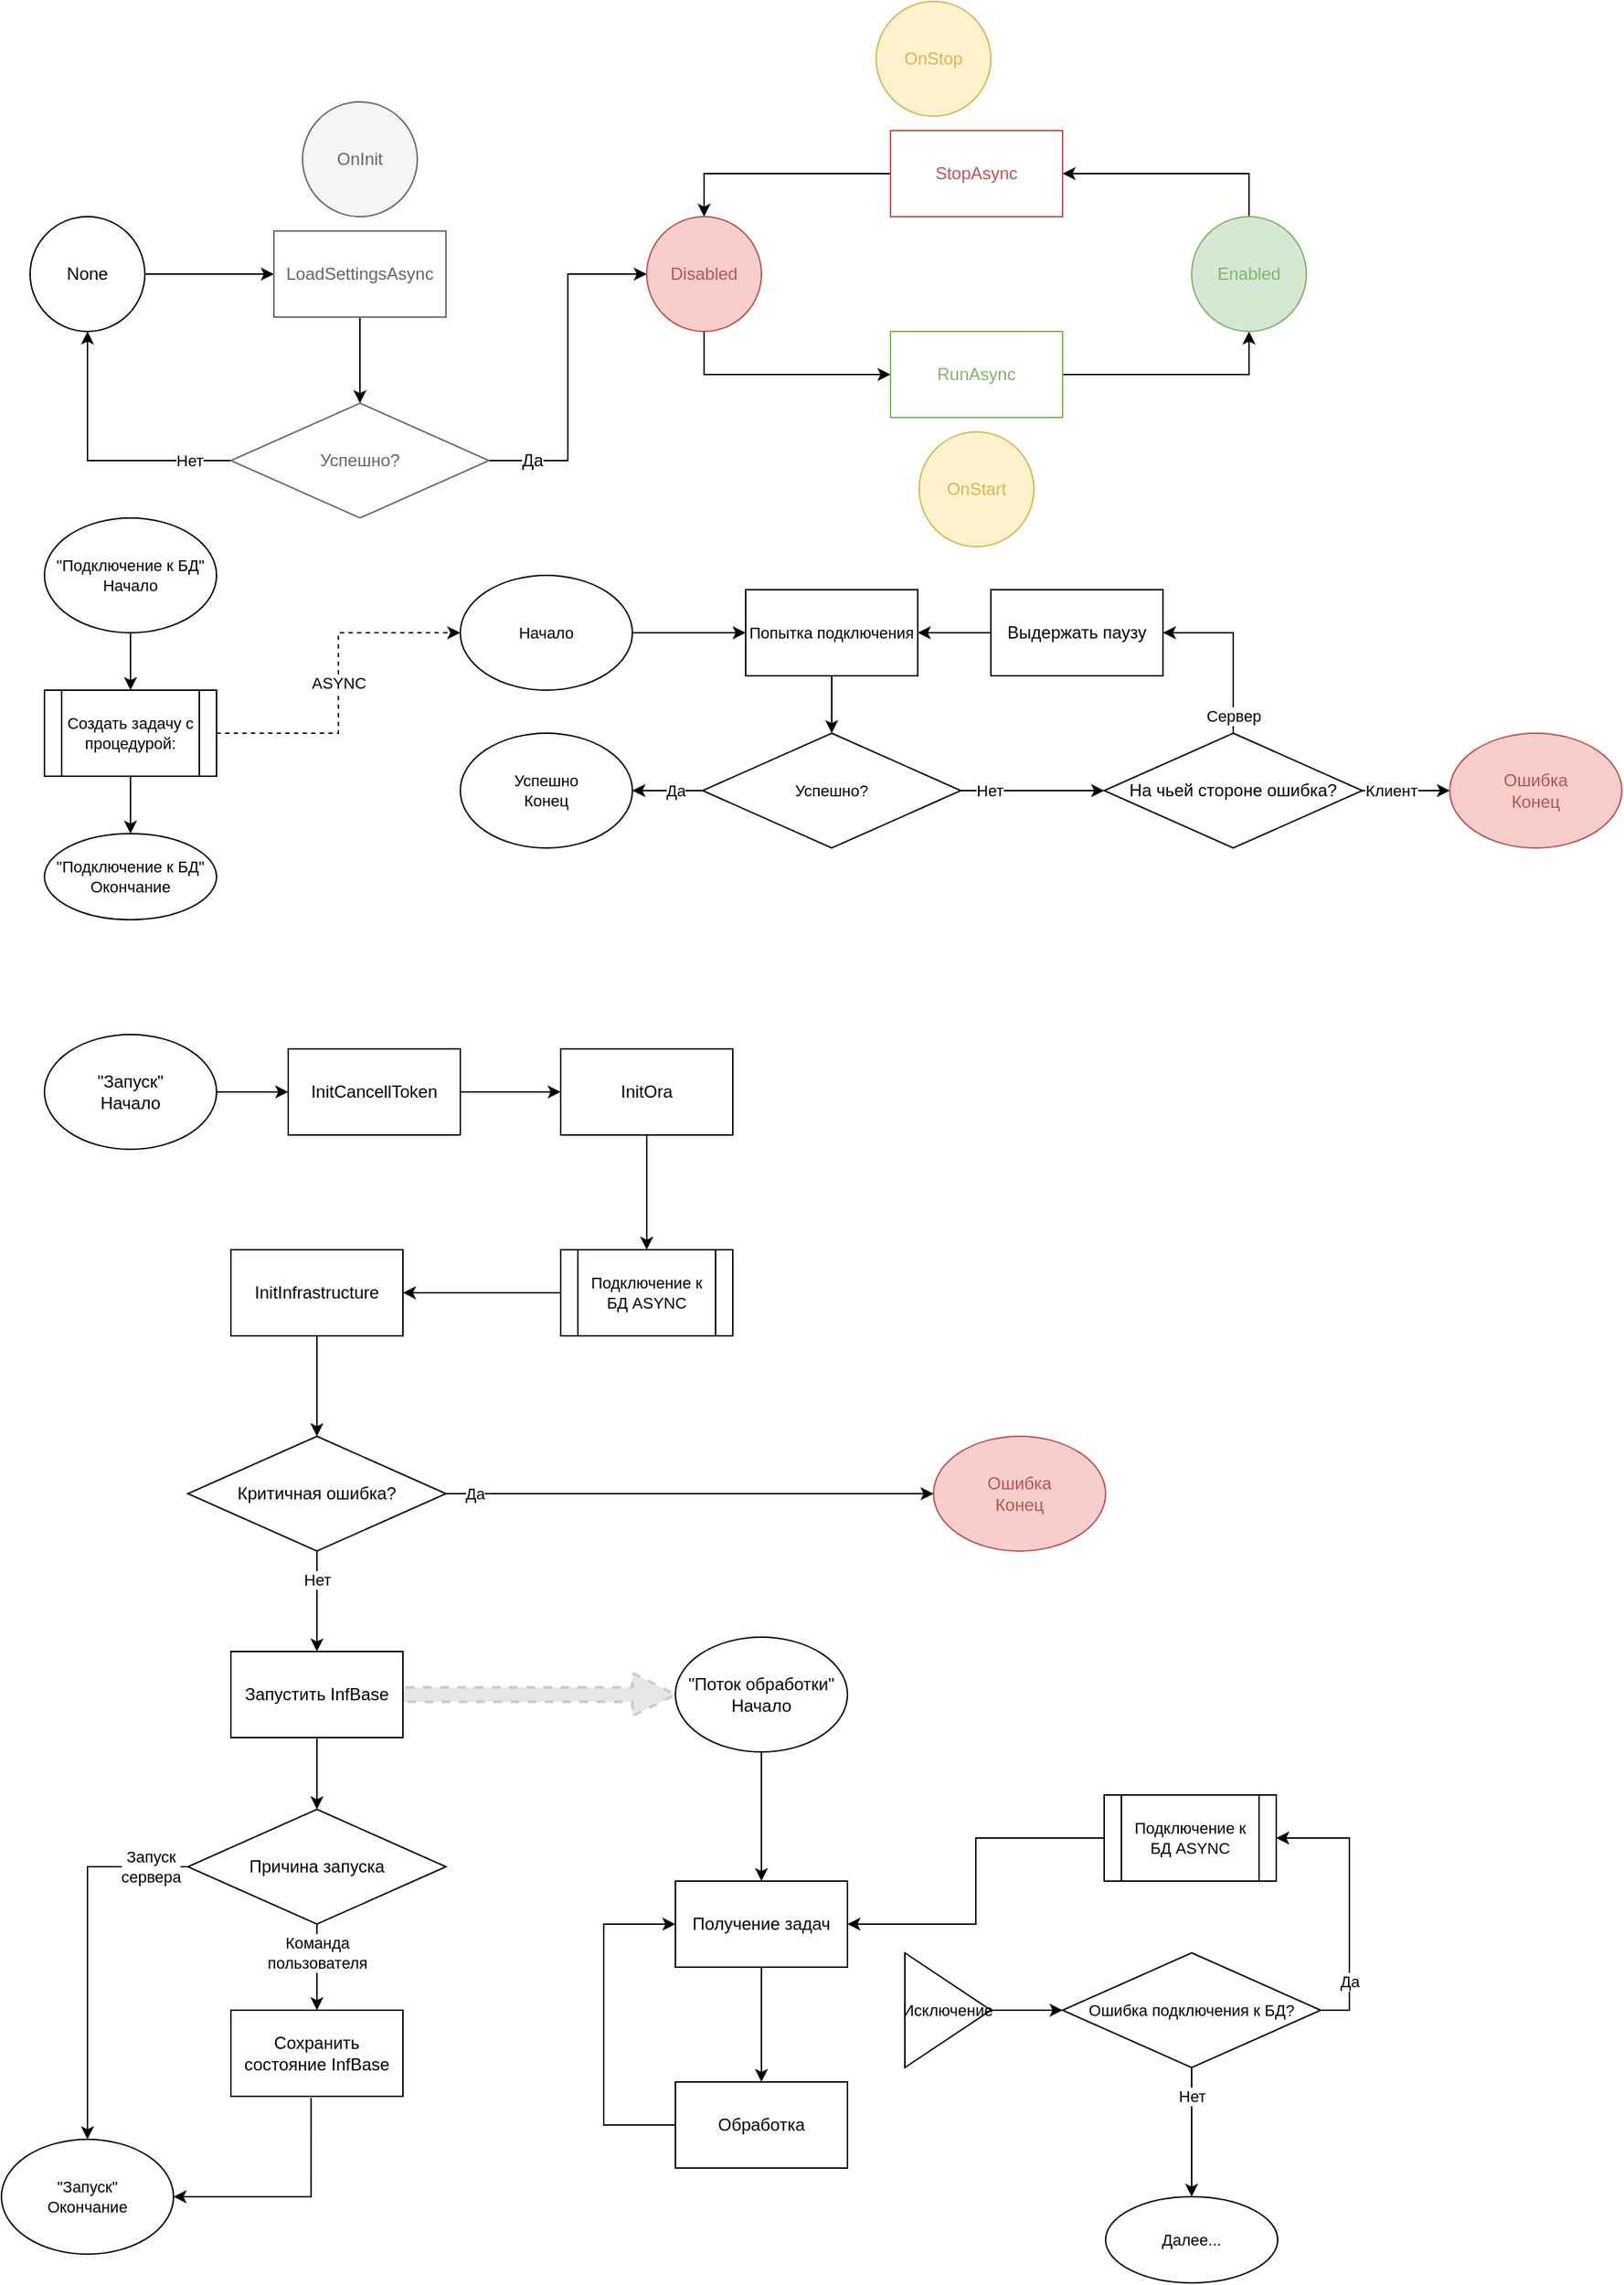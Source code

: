 <mxfile version="20.4.1" type="github">
  <diagram id="-kKotpdd64dqmNGhhJiw" name="Страница 1">
    <mxGraphModel dx="1673" dy="987" grid="1" gridSize="10" guides="1" tooltips="1" connect="1" arrows="1" fold="1" page="1" pageScale="1" pageWidth="1169" pageHeight="1654" math="0" shadow="0">
      <root>
        <mxCell id="0" />
        <mxCell id="1" parent="0" />
        <mxCell id="YBYCJPzU8zMPJ0krrIQY-21" value="" style="edgeStyle=orthogonalEdgeStyle;rounded=0;orthogonalLoop=1;jettySize=auto;html=1;" parent="1" source="YBYCJPzU8zMPJ0krrIQY-22" target="YBYCJPzU8zMPJ0krrIQY-24" edge="1">
          <mxGeometry relative="1" as="geometry" />
        </mxCell>
        <mxCell id="YBYCJPzU8zMPJ0krrIQY-22" value="None" style="ellipse;whiteSpace=wrap;html=1;aspect=fixed;sketch=0;shadow=0;" parent="1" vertex="1">
          <mxGeometry x="30" y="150" width="80" height="80" as="geometry" />
        </mxCell>
        <mxCell id="YBYCJPzU8zMPJ0krrIQY-23" value="" style="edgeStyle=orthogonalEdgeStyle;rounded=0;orthogonalLoop=1;jettySize=auto;html=1;fontFamily=Helvetica;fontSize=12;fontColor=#000000;" parent="1" source="YBYCJPzU8zMPJ0krrIQY-24" target="YBYCJPzU8zMPJ0krrIQY-38" edge="1">
          <mxGeometry relative="1" as="geometry" />
        </mxCell>
        <mxCell id="1D7STUNtmu0oUD-SzOYo-47" value="" style="edgeStyle=orthogonalEdgeStyle;shape=connector;rounded=0;orthogonalLoop=1;jettySize=auto;html=1;labelBackgroundColor=default;strokeColor=default;fontFamily=Helvetica;fontSize=11;fontColor=#000000;endArrow=classic;entryX=0;entryY=0.5;entryDx=0;entryDy=0;exitX=0.5;exitY=1;exitDx=0;exitDy=0;" edge="1" parent="1" source="YBYCJPzU8zMPJ0krrIQY-26" target="YBYCJPzU8zMPJ0krrIQY-29">
          <mxGeometry relative="1" as="geometry">
            <mxPoint x="500" y="310" as="targetPoint" />
          </mxGeometry>
        </mxCell>
        <mxCell id="YBYCJPzU8zMPJ0krrIQY-26" value="Disabled" style="ellipse;whiteSpace=wrap;html=1;aspect=fixed;fillColor=#f8cecc;strokeColor=#b85450;fontColor=#B85450;" parent="1" vertex="1">
          <mxGeometry x="460" y="150" width="80" height="80" as="geometry" />
        </mxCell>
        <mxCell id="YBYCJPzU8zMPJ0krrIQY-27" value="OnInit" style="ellipse;whiteSpace=wrap;html=1;aspect=fixed;fillColor=#f5f5f5;fontColor=#666666;strokeColor=#666666;" parent="1" vertex="1">
          <mxGeometry x="220" y="70" width="80" height="80" as="geometry" />
        </mxCell>
        <mxCell id="1D7STUNtmu0oUD-SzOYo-48" value="" style="edgeStyle=orthogonalEdgeStyle;shape=connector;rounded=0;orthogonalLoop=1;jettySize=auto;html=1;labelBackgroundColor=default;strokeColor=default;fontFamily=Helvetica;fontSize=11;fontColor=#000000;endArrow=classic;entryX=0.5;entryY=1;entryDx=0;entryDy=0;" edge="1" parent="1" source="YBYCJPzU8zMPJ0krrIQY-29" target="YBYCJPzU8zMPJ0krrIQY-32">
          <mxGeometry relative="1" as="geometry" />
        </mxCell>
        <mxCell id="YBYCJPzU8zMPJ0krrIQY-29" value="RunAsync" style="whiteSpace=wrap;html=1;fontColor=#82B366;strokeColor=#82B366;" parent="1" vertex="1">
          <mxGeometry x="630" y="230" width="120" height="60" as="geometry" />
        </mxCell>
        <mxCell id="YBYCJPzU8zMPJ0krrIQY-30" value="OnStart" style="ellipse;whiteSpace=wrap;html=1;aspect=fixed;fillColor=#fff2cc;strokeColor=#d6b656;fontColor=#D6B656;" parent="1" vertex="1">
          <mxGeometry x="650" y="300" width="80" height="80" as="geometry" />
        </mxCell>
        <mxCell id="1D7STUNtmu0oUD-SzOYo-49" value="" style="edgeStyle=orthogonalEdgeStyle;shape=connector;rounded=0;orthogonalLoop=1;jettySize=auto;html=1;labelBackgroundColor=default;strokeColor=default;fontFamily=Helvetica;fontSize=11;fontColor=#000000;endArrow=classic;entryX=1;entryY=0.5;entryDx=0;entryDy=0;exitX=0.5;exitY=0;exitDx=0;exitDy=0;" edge="1" parent="1" source="YBYCJPzU8zMPJ0krrIQY-32" target="YBYCJPzU8zMPJ0krrIQY-34">
          <mxGeometry relative="1" as="geometry">
            <mxPoint x="880" y="70" as="targetPoint" />
          </mxGeometry>
        </mxCell>
        <mxCell id="YBYCJPzU8zMPJ0krrIQY-32" value="Enabled" style="ellipse;whiteSpace=wrap;html=1;aspect=fixed;fillColor=#d5e8d4;strokeColor=#82b366;fontColor=#82B366;" parent="1" vertex="1">
          <mxGeometry x="840" y="150" width="80" height="80" as="geometry" />
        </mxCell>
        <mxCell id="1D7STUNtmu0oUD-SzOYo-51" value="" style="edgeStyle=orthogonalEdgeStyle;shape=connector;rounded=0;orthogonalLoop=1;jettySize=auto;html=1;labelBackgroundColor=default;strokeColor=default;fontFamily=Helvetica;fontSize=11;fontColor=#000000;endArrow=classic;entryX=0.5;entryY=0;entryDx=0;entryDy=0;" edge="1" parent="1" source="YBYCJPzU8zMPJ0krrIQY-34" target="YBYCJPzU8zMPJ0krrIQY-26">
          <mxGeometry relative="1" as="geometry" />
        </mxCell>
        <mxCell id="YBYCJPzU8zMPJ0krrIQY-34" value="StopAsync" style="whiteSpace=wrap;html=1;strokeColor=#B85450;fontColor=#B85450;" parent="1" vertex="1">
          <mxGeometry x="630" y="90" width="120" height="60" as="geometry" />
        </mxCell>
        <mxCell id="YBYCJPzU8zMPJ0krrIQY-35" value="OnStop" style="ellipse;whiteSpace=wrap;html=1;aspect=fixed;fillColor=#fff2cc;strokeColor=#d6b656;fontColor=#D6B656;" parent="1" vertex="1">
          <mxGeometry x="620" width="80" height="80" as="geometry" />
        </mxCell>
        <mxCell id="YBYCJPzU8zMPJ0krrIQY-36" value="Да" style="edgeStyle=orthogonalEdgeStyle;rounded=0;orthogonalLoop=1;jettySize=auto;html=1;fontFamily=Helvetica;fontSize=12;fontColor=#000000;entryX=0;entryY=0.5;entryDx=0;entryDy=0;" parent="1" source="YBYCJPzU8zMPJ0krrIQY-38" target="YBYCJPzU8zMPJ0krrIQY-26" edge="1">
          <mxGeometry x="-0.749" relative="1" as="geometry">
            <mxPoint as="offset" />
          </mxGeometry>
        </mxCell>
        <mxCell id="1D7STUNtmu0oUD-SzOYo-46" value="Нет" style="edgeStyle=orthogonalEdgeStyle;shape=connector;rounded=0;orthogonalLoop=1;jettySize=auto;html=1;labelBackgroundColor=default;strokeColor=default;fontFamily=Helvetica;fontSize=11;fontColor=#000000;endArrow=classic;entryX=0.5;entryY=1;entryDx=0;entryDy=0;" edge="1" parent="1" source="YBYCJPzU8zMPJ0krrIQY-38" target="YBYCJPzU8zMPJ0krrIQY-22">
          <mxGeometry x="-0.684" relative="1" as="geometry">
            <mxPoint x="90" y="320" as="targetPoint" />
            <mxPoint x="1" as="offset" />
          </mxGeometry>
        </mxCell>
        <mxCell id="YBYCJPzU8zMPJ0krrIQY-38" value="Успешно?" style="rhombus;whiteSpace=wrap;html=1;strokeColor=#666666;fontColor=#666666;sketch=0;glass=0;rounded=0;" parent="1" vertex="1">
          <mxGeometry x="170" y="280" width="180" height="80" as="geometry" />
        </mxCell>
        <mxCell id="1D7STUNtmu0oUD-SzOYo-6" value="" style="edgeStyle=orthogonalEdgeStyle;rounded=0;orthogonalLoop=1;jettySize=auto;html=1;" edge="1" parent="1" source="1D7STUNtmu0oUD-SzOYo-4" target="1D7STUNtmu0oUD-SzOYo-5">
          <mxGeometry relative="1" as="geometry" />
        </mxCell>
        <mxCell id="1D7STUNtmu0oUD-SzOYo-4" value="&quot;Запуск&quot;&lt;br&gt;Начало" style="ellipse;whiteSpace=wrap;html=1;" vertex="1" parent="1">
          <mxGeometry x="40" y="720" width="120" height="80" as="geometry" />
        </mxCell>
        <mxCell id="1D7STUNtmu0oUD-SzOYo-8" value="" style="edgeStyle=orthogonalEdgeStyle;rounded=0;orthogonalLoop=1;jettySize=auto;html=1;" edge="1" parent="1" source="1D7STUNtmu0oUD-SzOYo-5" target="1D7STUNtmu0oUD-SzOYo-7">
          <mxGeometry relative="1" as="geometry" />
        </mxCell>
        <mxCell id="1D7STUNtmu0oUD-SzOYo-5" value="InitCancellToken" style="whiteSpace=wrap;html=1;" vertex="1" parent="1">
          <mxGeometry x="210" y="730" width="120" height="60" as="geometry" />
        </mxCell>
        <mxCell id="1D7STUNtmu0oUD-SzOYo-7" value="InitOra" style="whiteSpace=wrap;html=1;" vertex="1" parent="1">
          <mxGeometry x="400" y="730" width="120" height="60" as="geometry" />
        </mxCell>
        <mxCell id="1D7STUNtmu0oUD-SzOYo-65" value="" style="edgeStyle=orthogonalEdgeStyle;shape=connector;rounded=0;orthogonalLoop=1;jettySize=auto;html=1;labelBackgroundColor=default;strokeColor=default;fontFamily=Helvetica;fontSize=11;fontColor=#000000;endArrow=classic;" edge="1" parent="1" source="1D7STUNtmu0oUD-SzOYo-11" target="1D7STUNtmu0oUD-SzOYo-54">
          <mxGeometry relative="1" as="geometry" />
        </mxCell>
        <mxCell id="1D7STUNtmu0oUD-SzOYo-11" value="Выдержать паузу" style="whiteSpace=wrap;html=1;" vertex="1" parent="1">
          <mxGeometry x="700" y="410" width="120" height="60" as="geometry" />
        </mxCell>
        <mxCell id="1D7STUNtmu0oUD-SzOYo-17" value="Сервер" style="edgeStyle=orthogonalEdgeStyle;rounded=0;orthogonalLoop=1;jettySize=auto;html=1;entryX=1;entryY=0.5;entryDx=0;entryDy=0;exitX=0.5;exitY=0;exitDx=0;exitDy=0;" edge="1" parent="1" source="1D7STUNtmu0oUD-SzOYo-15" target="1D7STUNtmu0oUD-SzOYo-11">
          <mxGeometry x="-0.789" relative="1" as="geometry">
            <mxPoint as="offset" />
          </mxGeometry>
        </mxCell>
        <mxCell id="1D7STUNtmu0oUD-SzOYo-19" value="Клиент" style="edgeStyle=orthogonalEdgeStyle;rounded=0;orthogonalLoop=1;jettySize=auto;html=1;entryX=0;entryY=0.5;entryDx=0;entryDy=0;" edge="1" parent="1" source="1D7STUNtmu0oUD-SzOYo-15" target="1D7STUNtmu0oUD-SzOYo-53">
          <mxGeometry x="-0.333" relative="1" as="geometry">
            <mxPoint x="1349" y="450" as="targetPoint" />
            <mxPoint x="-1" as="offset" />
          </mxGeometry>
        </mxCell>
        <mxCell id="1D7STUNtmu0oUD-SzOYo-15" value="На чьей стороне ошибка?" style="rhombus;whiteSpace=wrap;html=1;" vertex="1" parent="1">
          <mxGeometry x="779" y="510" width="180" height="80" as="geometry" />
        </mxCell>
        <mxCell id="1D7STUNtmu0oUD-SzOYo-18" value="Ошибка&lt;br&gt;Конец" style="ellipse;whiteSpace=wrap;html=1;fillColor=#f8cecc;strokeColor=#b85450;fontColor=#B85450;" vertex="1" parent="1">
          <mxGeometry x="660" y="1000" width="120" height="80" as="geometry" />
        </mxCell>
        <mxCell id="1D7STUNtmu0oUD-SzOYo-23" value="" style="edgeStyle=orthogonalEdgeStyle;rounded=0;orthogonalLoop=1;jettySize=auto;html=1;fontColor=#000000;" edge="1" parent="1" source="1D7STUNtmu0oUD-SzOYo-20" target="1D7STUNtmu0oUD-SzOYo-22">
          <mxGeometry relative="1" as="geometry" />
        </mxCell>
        <mxCell id="1D7STUNtmu0oUD-SzOYo-20" value="InitInfrastructure" style="whiteSpace=wrap;html=1;" vertex="1" parent="1">
          <mxGeometry x="170" y="870" width="120" height="60" as="geometry" />
        </mxCell>
        <mxCell id="1D7STUNtmu0oUD-SzOYo-24" value="Да" style="edgeStyle=orthogonalEdgeStyle;rounded=0;orthogonalLoop=1;jettySize=auto;html=1;fontColor=#000000;entryX=0;entryY=0.5;entryDx=0;entryDy=0;" edge="1" parent="1" source="1D7STUNtmu0oUD-SzOYo-22" target="1D7STUNtmu0oUD-SzOYo-18">
          <mxGeometry x="-0.882" relative="1" as="geometry">
            <mxPoint x="400" y="1040" as="targetPoint" />
            <mxPoint as="offset" />
          </mxGeometry>
        </mxCell>
        <mxCell id="1D7STUNtmu0oUD-SzOYo-26" value="Нет" style="edgeStyle=orthogonalEdgeStyle;rounded=0;orthogonalLoop=1;jettySize=auto;html=1;fontColor=#000000;" edge="1" parent="1" source="1D7STUNtmu0oUD-SzOYo-22" target="1D7STUNtmu0oUD-SzOYo-25">
          <mxGeometry x="-0.429" relative="1" as="geometry">
            <mxPoint as="offset" />
          </mxGeometry>
        </mxCell>
        <mxCell id="1D7STUNtmu0oUD-SzOYo-22" value="Критичная ошибка?" style="rhombus;whiteSpace=wrap;html=1;" vertex="1" parent="1">
          <mxGeometry x="140" y="1000" width="180" height="80" as="geometry" />
        </mxCell>
        <mxCell id="1D7STUNtmu0oUD-SzOYo-28" value="" style="edgeStyle=orthogonalEdgeStyle;rounded=0;orthogonalLoop=1;jettySize=auto;html=1;fontColor=#000000;entryX=0;entryY=0.5;entryDx=0;entryDy=0;strokeWidth=2;shape=arrow;strokeColor=#CCCCCC;fillColor=#E6E6E6;fillStyle=solid;gradientColor=none;dashed=1;" edge="1" parent="1" source="1D7STUNtmu0oUD-SzOYo-25" target="1D7STUNtmu0oUD-SzOYo-27">
          <mxGeometry relative="1" as="geometry">
            <mxPoint x="370" y="1180" as="targetPoint" />
          </mxGeometry>
        </mxCell>
        <mxCell id="1D7STUNtmu0oUD-SzOYo-32" value="" style="edgeStyle=orthogonalEdgeStyle;shape=connector;rounded=0;orthogonalLoop=1;jettySize=auto;html=1;labelBackgroundColor=default;strokeColor=default;fontFamily=Helvetica;fontSize=11;fontColor=#000000;endArrow=classic;" edge="1" parent="1" source="1D7STUNtmu0oUD-SzOYo-25" target="1D7STUNtmu0oUD-SzOYo-31">
          <mxGeometry relative="1" as="geometry" />
        </mxCell>
        <mxCell id="1D7STUNtmu0oUD-SzOYo-25" value="Запустить InfBase" style="whiteSpace=wrap;html=1;" vertex="1" parent="1">
          <mxGeometry x="170" y="1150" width="120" height="60" as="geometry" />
        </mxCell>
        <mxCell id="1D7STUNtmu0oUD-SzOYo-43" value="" style="edgeStyle=orthogonalEdgeStyle;shape=connector;rounded=0;orthogonalLoop=1;jettySize=auto;html=1;labelBackgroundColor=default;strokeColor=default;fontFamily=Helvetica;fontSize=11;fontColor=#000000;endArrow=classic;" edge="1" parent="1" source="1D7STUNtmu0oUD-SzOYo-27" target="1D7STUNtmu0oUD-SzOYo-42">
          <mxGeometry relative="1" as="geometry" />
        </mxCell>
        <mxCell id="1D7STUNtmu0oUD-SzOYo-27" value="&quot;Поток обработки&quot;&lt;br&gt;Начало" style="ellipse;whiteSpace=wrap;html=1;fontColor=#000000;" vertex="1" parent="1">
          <mxGeometry x="480" y="1140" width="120" height="80" as="geometry" />
        </mxCell>
        <mxCell id="1D7STUNtmu0oUD-SzOYo-34" value="Команда&lt;br&gt;пользователя" style="edgeStyle=orthogonalEdgeStyle;shape=connector;rounded=0;orthogonalLoop=1;jettySize=auto;html=1;labelBackgroundColor=default;strokeColor=default;fontFamily=Helvetica;fontSize=11;fontColor=#000000;endArrow=classic;" edge="1" parent="1" source="1D7STUNtmu0oUD-SzOYo-31" target="1D7STUNtmu0oUD-SzOYo-33">
          <mxGeometry x="-0.333" relative="1" as="geometry">
            <mxPoint as="offset" />
          </mxGeometry>
        </mxCell>
        <mxCell id="1D7STUNtmu0oUD-SzOYo-36" value="" style="edgeStyle=orthogonalEdgeStyle;shape=connector;rounded=0;orthogonalLoop=1;jettySize=auto;html=1;labelBackgroundColor=default;strokeColor=default;fontFamily=Helvetica;fontSize=11;fontColor=#000000;endArrow=classic;" edge="1" parent="1" source="1D7STUNtmu0oUD-SzOYo-31" target="1D7STUNtmu0oUD-SzOYo-35">
          <mxGeometry relative="1" as="geometry" />
        </mxCell>
        <mxCell id="1D7STUNtmu0oUD-SzOYo-38" value="Запуск&lt;br&gt;сервера" style="edgeLabel;html=1;align=center;verticalAlign=middle;resizable=0;points=[];fontSize=11;fontFamily=Helvetica;fontColor=#000000;" vertex="1" connectable="0" parent="1D7STUNtmu0oUD-SzOYo-36">
          <mxGeometry x="-0.86" relative="1" as="geometry">
            <mxPoint x="-8" as="offset" />
          </mxGeometry>
        </mxCell>
        <mxCell id="1D7STUNtmu0oUD-SzOYo-31" value="Причина запуска" style="rhombus;whiteSpace=wrap;html=1;" vertex="1" parent="1">
          <mxGeometry x="140" y="1260" width="180" height="80" as="geometry" />
        </mxCell>
        <mxCell id="1D7STUNtmu0oUD-SzOYo-37" value="" style="edgeStyle=orthogonalEdgeStyle;shape=connector;rounded=0;orthogonalLoop=1;jettySize=auto;html=1;labelBackgroundColor=default;strokeColor=default;fontFamily=Helvetica;fontSize=11;fontColor=#000000;endArrow=classic;entryX=1;entryY=0.5;entryDx=0;entryDy=0;exitX=0.466;exitY=1.017;exitDx=0;exitDy=0;exitPerimeter=0;" edge="1" parent="1" source="1D7STUNtmu0oUD-SzOYo-33" target="1D7STUNtmu0oUD-SzOYo-35">
          <mxGeometry relative="1" as="geometry">
            <mxPoint x="230" y="1580" as="targetPoint" />
          </mxGeometry>
        </mxCell>
        <mxCell id="1D7STUNtmu0oUD-SzOYo-33" value="Сохранить состояние InfBase" style="whiteSpace=wrap;html=1;" vertex="1" parent="1">
          <mxGeometry x="170" y="1400" width="120" height="60" as="geometry" />
        </mxCell>
        <mxCell id="1D7STUNtmu0oUD-SzOYo-35" value="&quot;Запуск&quot;&lt;br&gt;Окончание" style="ellipse;whiteSpace=wrap;html=1;fontFamily=Helvetica;fontSize=11;fontColor=#000000;" vertex="1" parent="1">
          <mxGeometry x="10" y="1490" width="120" height="80" as="geometry" />
        </mxCell>
        <mxCell id="1D7STUNtmu0oUD-SzOYo-41" value="" style="edgeStyle=orthogonalEdgeStyle;shape=connector;rounded=0;orthogonalLoop=1;jettySize=auto;html=1;labelBackgroundColor=default;strokeColor=default;fontFamily=Helvetica;fontSize=11;fontColor=#000000;endArrow=classic;entryX=0.5;entryY=0;entryDx=0;entryDy=0;" edge="1" parent="1" source="1D7STUNtmu0oUD-SzOYo-39" target="1D7STUNtmu0oUD-SzOYo-73">
          <mxGeometry relative="1" as="geometry">
            <mxPoint x="210" y="490" as="targetPoint" />
          </mxGeometry>
        </mxCell>
        <mxCell id="1D7STUNtmu0oUD-SzOYo-39" value="&quot;Подключение к БД&quot;&lt;br&gt;Начало" style="ellipse;whiteSpace=wrap;html=1;fontFamily=Helvetica;fontSize=11;fontColor=#000000;" vertex="1" parent="1">
          <mxGeometry x="40" y="360" width="120" height="80" as="geometry" />
        </mxCell>
        <mxCell id="1D7STUNtmu0oUD-SzOYo-79" value="" style="edgeStyle=orthogonalEdgeStyle;shape=connector;rounded=0;orthogonalLoop=1;jettySize=auto;html=1;labelBackgroundColor=default;strokeColor=default;fontFamily=Helvetica;fontSize=11;fontColor=#000000;endArrow=classic;" edge="1" parent="1" source="1D7STUNtmu0oUD-SzOYo-42" target="1D7STUNtmu0oUD-SzOYo-78">
          <mxGeometry relative="1" as="geometry" />
        </mxCell>
        <mxCell id="1D7STUNtmu0oUD-SzOYo-42" value="Получение задач" style="whiteSpace=wrap;html=1;fontColor=#000000;" vertex="1" parent="1">
          <mxGeometry x="480" y="1310" width="120" height="60" as="geometry" />
        </mxCell>
        <mxCell id="YBYCJPzU8zMPJ0krrIQY-24" value="LoadSettingsAsync" style="whiteSpace=wrap;html=1;sketch=0;glass=0;rounded=0;fontColor=#666666;strokeColor=#666666;" parent="1" vertex="1">
          <mxGeometry x="200" y="160" width="120" height="60" as="geometry" />
        </mxCell>
        <mxCell id="1D7STUNtmu0oUD-SzOYo-53" value="Ошибка&lt;br&gt;Конец" style="ellipse;whiteSpace=wrap;html=1;fillColor=#f8cecc;strokeColor=#b85450;fontColor=#B85450;" vertex="1" parent="1">
          <mxGeometry x="1020" y="510" width="120" height="80" as="geometry" />
        </mxCell>
        <mxCell id="1D7STUNtmu0oUD-SzOYo-57" value="" style="edgeStyle=orthogonalEdgeStyle;shape=connector;rounded=0;orthogonalLoop=1;jettySize=auto;html=1;labelBackgroundColor=default;strokeColor=default;fontFamily=Helvetica;fontSize=11;fontColor=#000000;endArrow=classic;" edge="1" parent="1" source="1D7STUNtmu0oUD-SzOYo-54" target="1D7STUNtmu0oUD-SzOYo-56">
          <mxGeometry relative="1" as="geometry" />
        </mxCell>
        <mxCell id="1D7STUNtmu0oUD-SzOYo-54" value="Попытка подключения" style="whiteSpace=wrap;html=1;fontSize=11;fontColor=#000000;" vertex="1" parent="1">
          <mxGeometry x="529" y="410" width="120" height="60" as="geometry" />
        </mxCell>
        <mxCell id="1D7STUNtmu0oUD-SzOYo-59" value="Да" style="edgeStyle=orthogonalEdgeStyle;shape=connector;rounded=0;orthogonalLoop=1;jettySize=auto;html=1;labelBackgroundColor=default;strokeColor=default;fontFamily=Helvetica;fontSize=11;fontColor=#000000;endArrow=classic;exitX=0;exitY=0.5;exitDx=0;exitDy=0;entryX=1;entryY=0.5;entryDx=0;entryDy=0;" edge="1" parent="1" source="1D7STUNtmu0oUD-SzOYo-56" target="1D7STUNtmu0oUD-SzOYo-74">
          <mxGeometry x="-0.2" relative="1" as="geometry">
            <mxPoint x="589" y="640" as="targetPoint" />
            <mxPoint as="offset" />
          </mxGeometry>
        </mxCell>
        <mxCell id="1D7STUNtmu0oUD-SzOYo-64" value="Нет" style="edgeStyle=orthogonalEdgeStyle;shape=connector;rounded=0;orthogonalLoop=1;jettySize=auto;html=1;labelBackgroundColor=default;strokeColor=default;fontFamily=Helvetica;fontSize=11;fontColor=#000000;endArrow=classic;entryX=0;entryY=0.5;entryDx=0;entryDy=0;" edge="1" parent="1" source="1D7STUNtmu0oUD-SzOYo-56" target="1D7STUNtmu0oUD-SzOYo-15">
          <mxGeometry x="-0.6" relative="1" as="geometry">
            <mxPoint x="759" y="550" as="targetPoint" />
            <mxPoint as="offset" />
          </mxGeometry>
        </mxCell>
        <mxCell id="1D7STUNtmu0oUD-SzOYo-56" value="Успешно?" style="rhombus;whiteSpace=wrap;html=1;fontSize=11;fontColor=#000000;" vertex="1" parent="1">
          <mxGeometry x="499" y="510" width="180" height="80" as="geometry" />
        </mxCell>
        <mxCell id="1D7STUNtmu0oUD-SzOYo-63" value="" style="edgeStyle=orthogonalEdgeStyle;shape=connector;rounded=0;orthogonalLoop=1;jettySize=auto;html=1;labelBackgroundColor=default;strokeColor=default;fontFamily=Helvetica;fontSize=11;fontColor=#000000;endArrow=classic;exitX=0.5;exitY=1;exitDx=0;exitDy=0;" edge="1" parent="1" source="1D7STUNtmu0oUD-SzOYo-73" target="1D7STUNtmu0oUD-SzOYo-62">
          <mxGeometry relative="1" as="geometry">
            <mxPoint x="210" y="600" as="sourcePoint" />
          </mxGeometry>
        </mxCell>
        <mxCell id="1D7STUNtmu0oUD-SzOYo-62" value="&quot;Подключение к БД&quot;&lt;br&gt;Окончание" style="ellipse;whiteSpace=wrap;html=1;fontSize=11;fontColor=#000000;" vertex="1" parent="1">
          <mxGeometry x="40" y="580" width="120" height="60" as="geometry" />
        </mxCell>
        <mxCell id="1D7STUNtmu0oUD-SzOYo-69" value="" style="edgeStyle=orthogonalEdgeStyle;shape=connector;rounded=0;orthogonalLoop=1;jettySize=auto;html=1;labelBackgroundColor=default;strokeColor=default;fontFamily=Helvetica;fontSize=11;fontColor=#000000;endArrow=classic;entryX=0.5;entryY=0;entryDx=0;entryDy=0;exitX=0.5;exitY=1;exitDx=0;exitDy=0;" edge="1" parent="1" source="1D7STUNtmu0oUD-SzOYo-7" target="1D7STUNtmu0oUD-SzOYo-72">
          <mxGeometry relative="1" as="geometry">
            <mxPoint x="660" y="790" as="sourcePoint" />
            <mxPoint x="660" y="870" as="targetPoint" />
          </mxGeometry>
        </mxCell>
        <mxCell id="1D7STUNtmu0oUD-SzOYo-70" value="" style="edgeStyle=orthogonalEdgeStyle;shape=connector;rounded=0;orthogonalLoop=1;jettySize=auto;html=1;labelBackgroundColor=default;strokeColor=default;fontFamily=Helvetica;fontSize=11;fontColor=#000000;endArrow=classic;entryX=1;entryY=0.5;entryDx=0;entryDy=0;exitX=0;exitY=0.5;exitDx=0;exitDy=0;" edge="1" parent="1" source="1D7STUNtmu0oUD-SzOYo-72" target="1D7STUNtmu0oUD-SzOYo-20">
          <mxGeometry relative="1" as="geometry">
            <mxPoint x="520" y="900" as="targetPoint" />
            <mxPoint x="600" y="900" as="sourcePoint" />
          </mxGeometry>
        </mxCell>
        <mxCell id="1D7STUNtmu0oUD-SzOYo-72" value="Подключение к БД ASYNC" style="shape=process;whiteSpace=wrap;html=1;backgroundOutline=1;fontFamily=Helvetica;fontSize=11;fontColor=#000000;" vertex="1" parent="1">
          <mxGeometry x="400" y="870" width="120" height="60" as="geometry" />
        </mxCell>
        <mxCell id="1D7STUNtmu0oUD-SzOYo-77" value="ASYNC" style="edgeStyle=orthogonalEdgeStyle;shape=connector;rounded=0;orthogonalLoop=1;jettySize=auto;html=1;labelBackgroundColor=default;strokeColor=default;fontFamily=Helvetica;fontSize=11;fontColor=#000000;endArrow=classic;entryX=0;entryY=0.5;entryDx=0;entryDy=0;dashed=1;" edge="1" parent="1" source="1D7STUNtmu0oUD-SzOYo-73" target="1D7STUNtmu0oUD-SzOYo-75">
          <mxGeometry relative="1" as="geometry">
            <mxPoint x="240" y="510" as="targetPoint" />
          </mxGeometry>
        </mxCell>
        <mxCell id="1D7STUNtmu0oUD-SzOYo-73" value="Создать задачу с процедурой:" style="shape=process;whiteSpace=wrap;html=1;backgroundOutline=1;fontFamily=Helvetica;fontSize=11;fontColor=#000000;" vertex="1" parent="1">
          <mxGeometry x="40" y="480" width="120" height="60" as="geometry" />
        </mxCell>
        <mxCell id="1D7STUNtmu0oUD-SzOYo-74" value="Успешно&lt;br&gt;Конец" style="ellipse;whiteSpace=wrap;html=1;fontFamily=Helvetica;fontSize=11;fontColor=#000000;" vertex="1" parent="1">
          <mxGeometry x="330" y="510" width="120" height="80" as="geometry" />
        </mxCell>
        <mxCell id="1D7STUNtmu0oUD-SzOYo-76" value="" style="edgeStyle=orthogonalEdgeStyle;shape=connector;rounded=0;orthogonalLoop=1;jettySize=auto;html=1;labelBackgroundColor=default;strokeColor=default;fontFamily=Helvetica;fontSize=11;fontColor=#000000;endArrow=classic;entryX=0;entryY=0.5;entryDx=0;entryDy=0;" edge="1" parent="1" source="1D7STUNtmu0oUD-SzOYo-75" target="1D7STUNtmu0oUD-SzOYo-54">
          <mxGeometry relative="1" as="geometry" />
        </mxCell>
        <mxCell id="1D7STUNtmu0oUD-SzOYo-75" value="Начало" style="ellipse;whiteSpace=wrap;html=1;fontFamily=Helvetica;fontSize=11;fontColor=#000000;" vertex="1" parent="1">
          <mxGeometry x="330" y="400" width="120" height="80" as="geometry" />
        </mxCell>
        <mxCell id="1D7STUNtmu0oUD-SzOYo-80" value="" style="edgeStyle=orthogonalEdgeStyle;shape=connector;rounded=0;orthogonalLoop=1;jettySize=auto;html=1;labelBackgroundColor=default;strokeColor=default;fontFamily=Helvetica;fontSize=11;fontColor=#000000;endArrow=classic;entryX=0;entryY=0.5;entryDx=0;entryDy=0;exitX=0;exitY=0.5;exitDx=0;exitDy=0;" edge="1" parent="1" source="1D7STUNtmu0oUD-SzOYo-78" target="1D7STUNtmu0oUD-SzOYo-42">
          <mxGeometry relative="1" as="geometry">
            <mxPoint x="400" y="1480" as="targetPoint" />
            <Array as="points">
              <mxPoint x="430" y="1480" />
              <mxPoint x="430" y="1340" />
            </Array>
          </mxGeometry>
        </mxCell>
        <mxCell id="1D7STUNtmu0oUD-SzOYo-78" value="Обработка" style="whiteSpace=wrap;html=1;fontColor=#000000;" vertex="1" parent="1">
          <mxGeometry x="480" y="1450" width="120" height="60" as="geometry" />
        </mxCell>
        <mxCell id="1D7STUNtmu0oUD-SzOYo-83" value="" style="edgeStyle=orthogonalEdgeStyle;shape=connector;rounded=0;orthogonalLoop=1;jettySize=auto;html=1;labelBackgroundColor=default;strokeColor=default;fontFamily=Helvetica;fontSize=11;fontColor=#000000;endArrow=classic;" edge="1" parent="1" source="1D7STUNtmu0oUD-SzOYo-81" target="1D7STUNtmu0oUD-SzOYo-82">
          <mxGeometry relative="1" as="geometry" />
        </mxCell>
        <mxCell id="1D7STUNtmu0oUD-SzOYo-81" value="Исключение" style="triangle;whiteSpace=wrap;html=1;fontFamily=Helvetica;fontSize=11;fontColor=#000000;" vertex="1" parent="1">
          <mxGeometry x="640" y="1360" width="60" height="80" as="geometry" />
        </mxCell>
        <mxCell id="1D7STUNtmu0oUD-SzOYo-85" value="Да" style="edgeStyle=orthogonalEdgeStyle;shape=connector;rounded=0;orthogonalLoop=1;jettySize=auto;html=1;labelBackgroundColor=default;strokeColor=default;fontFamily=Helvetica;fontSize=11;fontColor=#000000;endArrow=classic;entryX=1;entryY=0.5;entryDx=0;entryDy=0;exitX=1;exitY=0.5;exitDx=0;exitDy=0;" edge="1" parent="1" source="1D7STUNtmu0oUD-SzOYo-82" target="1D7STUNtmu0oUD-SzOYo-84">
          <mxGeometry x="-0.581" relative="1" as="geometry">
            <mxPoint x="1010" y="1400" as="targetPoint" />
            <mxPoint as="offset" />
          </mxGeometry>
        </mxCell>
        <mxCell id="1D7STUNtmu0oUD-SzOYo-88" value="Нет" style="edgeStyle=orthogonalEdgeStyle;shape=connector;rounded=0;orthogonalLoop=1;jettySize=auto;html=1;labelBackgroundColor=default;strokeColor=default;fontFamily=Helvetica;fontSize=11;fontColor=#000000;endArrow=classic;" edge="1" parent="1" source="1D7STUNtmu0oUD-SzOYo-82" target="1D7STUNtmu0oUD-SzOYo-87">
          <mxGeometry x="-0.556" relative="1" as="geometry">
            <Array as="points">
              <mxPoint x="840" y="1450" />
              <mxPoint x="840" y="1450" />
            </Array>
            <mxPoint as="offset" />
          </mxGeometry>
        </mxCell>
        <mxCell id="1D7STUNtmu0oUD-SzOYo-82" value="Ошибка подключения к БД?" style="rhombus;whiteSpace=wrap;html=1;fontSize=11;fontColor=#000000;" vertex="1" parent="1">
          <mxGeometry x="750" y="1360" width="180" height="80" as="geometry" />
        </mxCell>
        <mxCell id="1D7STUNtmu0oUD-SzOYo-86" value="" style="edgeStyle=orthogonalEdgeStyle;shape=connector;rounded=0;orthogonalLoop=1;jettySize=auto;html=1;labelBackgroundColor=default;strokeColor=default;fontFamily=Helvetica;fontSize=11;fontColor=#000000;endArrow=classic;entryX=1;entryY=0.5;entryDx=0;entryDy=0;" edge="1" parent="1" source="1D7STUNtmu0oUD-SzOYo-84" target="1D7STUNtmu0oUD-SzOYo-42">
          <mxGeometry relative="1" as="geometry">
            <mxPoint x="699" y="1280" as="targetPoint" />
          </mxGeometry>
        </mxCell>
        <mxCell id="1D7STUNtmu0oUD-SzOYo-84" value="Подключение к БД ASYNC" style="shape=process;whiteSpace=wrap;html=1;backgroundOutline=1;fontFamily=Helvetica;fontSize=11;fontColor=#000000;" vertex="1" parent="1">
          <mxGeometry x="779" y="1250" width="120" height="60" as="geometry" />
        </mxCell>
        <mxCell id="1D7STUNtmu0oUD-SzOYo-87" value="Далее..." style="ellipse;whiteSpace=wrap;html=1;fontSize=11;fontColor=#000000;" vertex="1" parent="1">
          <mxGeometry x="780" y="1530" width="120" height="60" as="geometry" />
        </mxCell>
      </root>
    </mxGraphModel>
  </diagram>
</mxfile>
